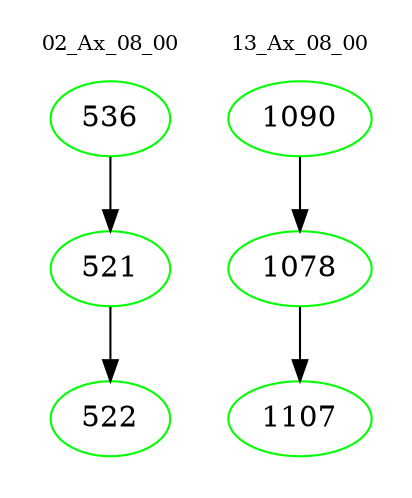 digraph{
subgraph cluster_0 {
color = white
label = "02_Ax_08_00";
fontsize=10;
T0_536 [label="536", color="green"]
T0_536 -> T0_521 [color="black"]
T0_521 [label="521", color="green"]
T0_521 -> T0_522 [color="black"]
T0_522 [label="522", color="green"]
}
subgraph cluster_1 {
color = white
label = "13_Ax_08_00";
fontsize=10;
T1_1090 [label="1090", color="green"]
T1_1090 -> T1_1078 [color="black"]
T1_1078 [label="1078", color="green"]
T1_1078 -> T1_1107 [color="black"]
T1_1107 [label="1107", color="green"]
}
}
